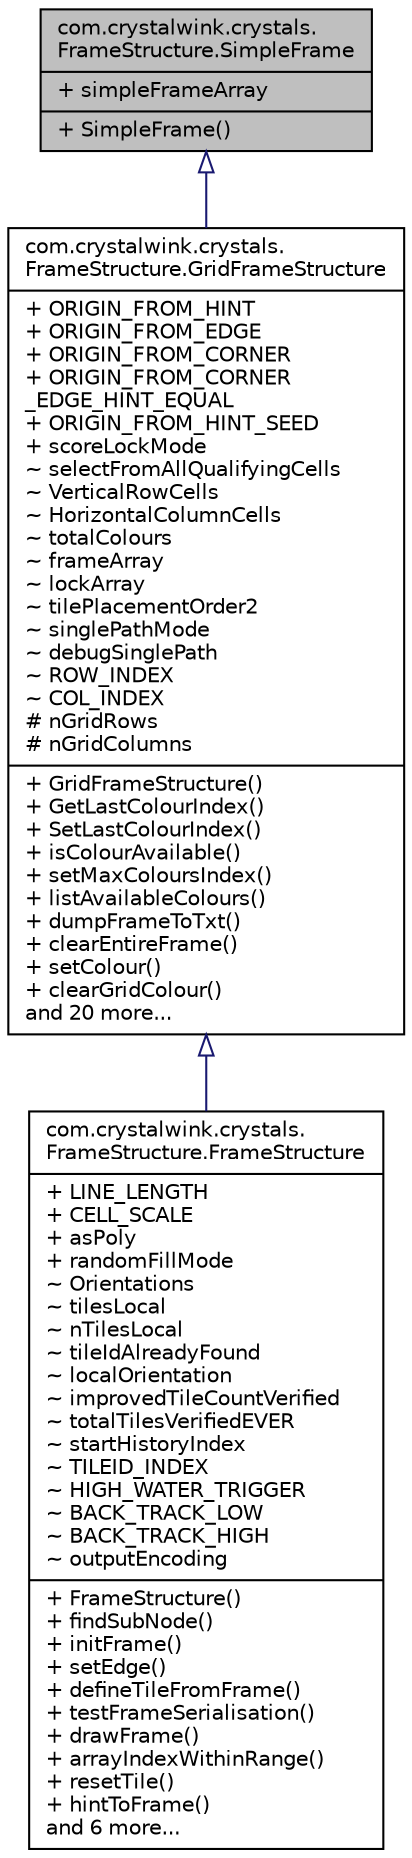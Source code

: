 digraph "com.crystalwink.crystals.FrameStructure.SimpleFrame"
{
  edge [fontname="Helvetica",fontsize="10",labelfontname="Helvetica",labelfontsize="10"];
  node [fontname="Helvetica",fontsize="10",shape=record];
  Node1 [label="{com.crystalwink.crystals.\lFrameStructure.SimpleFrame\n|+ simpleFrameArray\l|+ SimpleFrame()\l}",height=0.2,width=0.4,color="black", fillcolor="grey75", style="filled" fontcolor="black"];
  Node1 -> Node2 [dir="back",color="midnightblue",fontsize="10",style="solid",arrowtail="onormal",fontname="Helvetica"];
  Node2 [label="{com.crystalwink.crystals.\lFrameStructure.GridFrameStructure\n|+ ORIGIN_FROM_HINT\l+ ORIGIN_FROM_EDGE\l+ ORIGIN_FROM_CORNER\l+ ORIGIN_FROM_CORNER\l_EDGE_HINT_EQUAL\l+ ORIGIN_FROM_HINT_SEED\l+ scoreLockMode\l~ selectFromAllQualifyingCells\l~ VerticalRowCells\l~ HorizontalColumnCells\l~ totalColours\l~ frameArray\l~ lockArray\l~ tilePlacementOrder2\l~ singlePathMode\l~ debugSinglePath\l~ ROW_INDEX\l~ COL_INDEX\l# nGridRows\l# nGridColumns\l|+ GridFrameStructure()\l+ GetLastColourIndex()\l+ SetLastColourIndex()\l+ isColourAvailable()\l+ setMaxColoursIndex()\l+ listAvailableColours()\l+ dumpFrameToTxt()\l+ clearEntireFrame()\l+ setColour()\l+ clearGridColour()\land 20 more...\l}",height=0.2,width=0.4,color="black", fillcolor="white", style="filled",URL="$classcom_1_1crystalwink_1_1crystals_1_1FrameStructure_1_1GridFrameStructure.html"];
  Node2 -> Node3 [dir="back",color="midnightblue",fontsize="10",style="solid",arrowtail="onormal",fontname="Helvetica"];
  Node3 [label="{com.crystalwink.crystals.\lFrameStructure.FrameStructure\n|+ LINE_LENGTH\l+ CELL_SCALE\l+ asPoly\l+ randomFillMode\l~ Orientations\l~ tilesLocal\l~ nTilesLocal\l~ tileIdAlreadyFound\l~ localOrientation\l~ improvedTileCountVerified\l~ totalTilesVerifiedEVER\l~ startHistoryIndex\l~ TILEID_INDEX\l~ HIGH_WATER_TRIGGER\l~ BACK_TRACK_LOW\l~ BACK_TRACK_HIGH\l~ outputEncoding\l|+ FrameStructure()\l+ findSubNode()\l+ initFrame()\l+ setEdge()\l+ defineTileFromFrame()\l+ testFrameSerialisation()\l+ drawFrame()\l+ arrayIndexWithinRange()\l+ resetTile()\l+ hintToFrame()\land 6 more...\l}",height=0.2,width=0.4,color="black", fillcolor="white", style="filled",URL="$classcom_1_1crystalwink_1_1crystals_1_1FrameStructure_1_1FrameStructure.html"];
}
